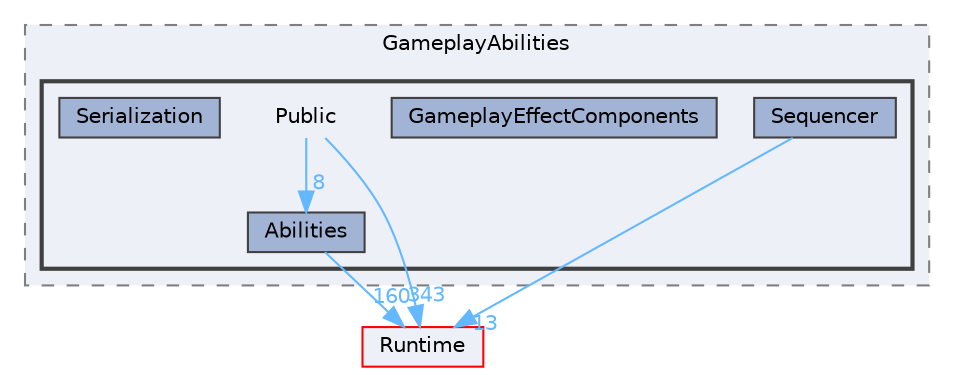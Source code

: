 digraph "Public"
{
 // INTERACTIVE_SVG=YES
 // LATEX_PDF_SIZE
  bgcolor="transparent";
  edge [fontname=Helvetica,fontsize=10,labelfontname=Helvetica,labelfontsize=10];
  node [fontname=Helvetica,fontsize=10,shape=box,height=0.2,width=0.4];
  compound=true
  subgraph clusterdir_cdbc2e5d083bc1bcab6e8761a6256fc8 {
    graph [ bgcolor="#edf0f7", pencolor="grey50", label="GameplayAbilities", fontname=Helvetica,fontsize=10 style="filled,dashed", URL="dir_cdbc2e5d083bc1bcab6e8761a6256fc8.html",tooltip=""]
  subgraph clusterdir_44b2b63824e6c19f6a332e7b5335822e {
    graph [ bgcolor="#edf0f7", pencolor="grey25", label="", fontname=Helvetica,fontsize=10 style="filled,bold", URL="dir_44b2b63824e6c19f6a332e7b5335822e.html",tooltip=""]
    dir_44b2b63824e6c19f6a332e7b5335822e [shape=plaintext, label="Public"];
  dir_8f04d17df331c33b3fa403656f343060 [label="Abilities", fillcolor="#a2b4d6", color="grey25", style="filled", URL="dir_8f04d17df331c33b3fa403656f343060.html",tooltip=""];
  dir_d0f8f94a2bc5985be7c6e50b37e29bbe [label="GameplayEffectComponents", fillcolor="#a2b4d6", color="grey25", style="filled", URL="dir_d0f8f94a2bc5985be7c6e50b37e29bbe.html",tooltip=""];
  dir_24519cf55591275933c3032b10c82cec [label="Sequencer", fillcolor="#a2b4d6", color="grey25", style="filled", URL="dir_24519cf55591275933c3032b10c82cec.html",tooltip=""];
  dir_c1f4b490ece237ade2b46ad1f42446d0 [label="Serialization", fillcolor="#a2b4d6", color="grey25", style="filled", URL="dir_c1f4b490ece237ade2b46ad1f42446d0.html",tooltip=""];
  }
  }
  dir_7536b172fbd480bfd146a1b1acd6856b [label="Runtime", fillcolor="#edf0f7", color="red", style="filled", URL="dir_7536b172fbd480bfd146a1b1acd6856b.html",tooltip=""];
  dir_44b2b63824e6c19f6a332e7b5335822e->dir_7536b172fbd480bfd146a1b1acd6856b [headlabel="343", labeldistance=1.5 headhref="dir_000859_000984.html" href="dir_000859_000984.html" color="steelblue1" fontcolor="steelblue1"];
  dir_44b2b63824e6c19f6a332e7b5335822e->dir_8f04d17df331c33b3fa403656f343060 [headlabel="8", labeldistance=1.5 headhref="dir_000859_000000.html" href="dir_000859_000000.html" color="steelblue1" fontcolor="steelblue1"];
  dir_8f04d17df331c33b3fa403656f343060->dir_7536b172fbd480bfd146a1b1acd6856b [headlabel="160", labeldistance=1.5 headhref="dir_000000_000984.html" href="dir_000000_000984.html" color="steelblue1" fontcolor="steelblue1"];
  dir_24519cf55591275933c3032b10c82cec->dir_7536b172fbd480bfd146a1b1acd6856b [headlabel="13", labeldistance=1.5 headhref="dir_001013_000984.html" href="dir_001013_000984.html" color="steelblue1" fontcolor="steelblue1"];
}
